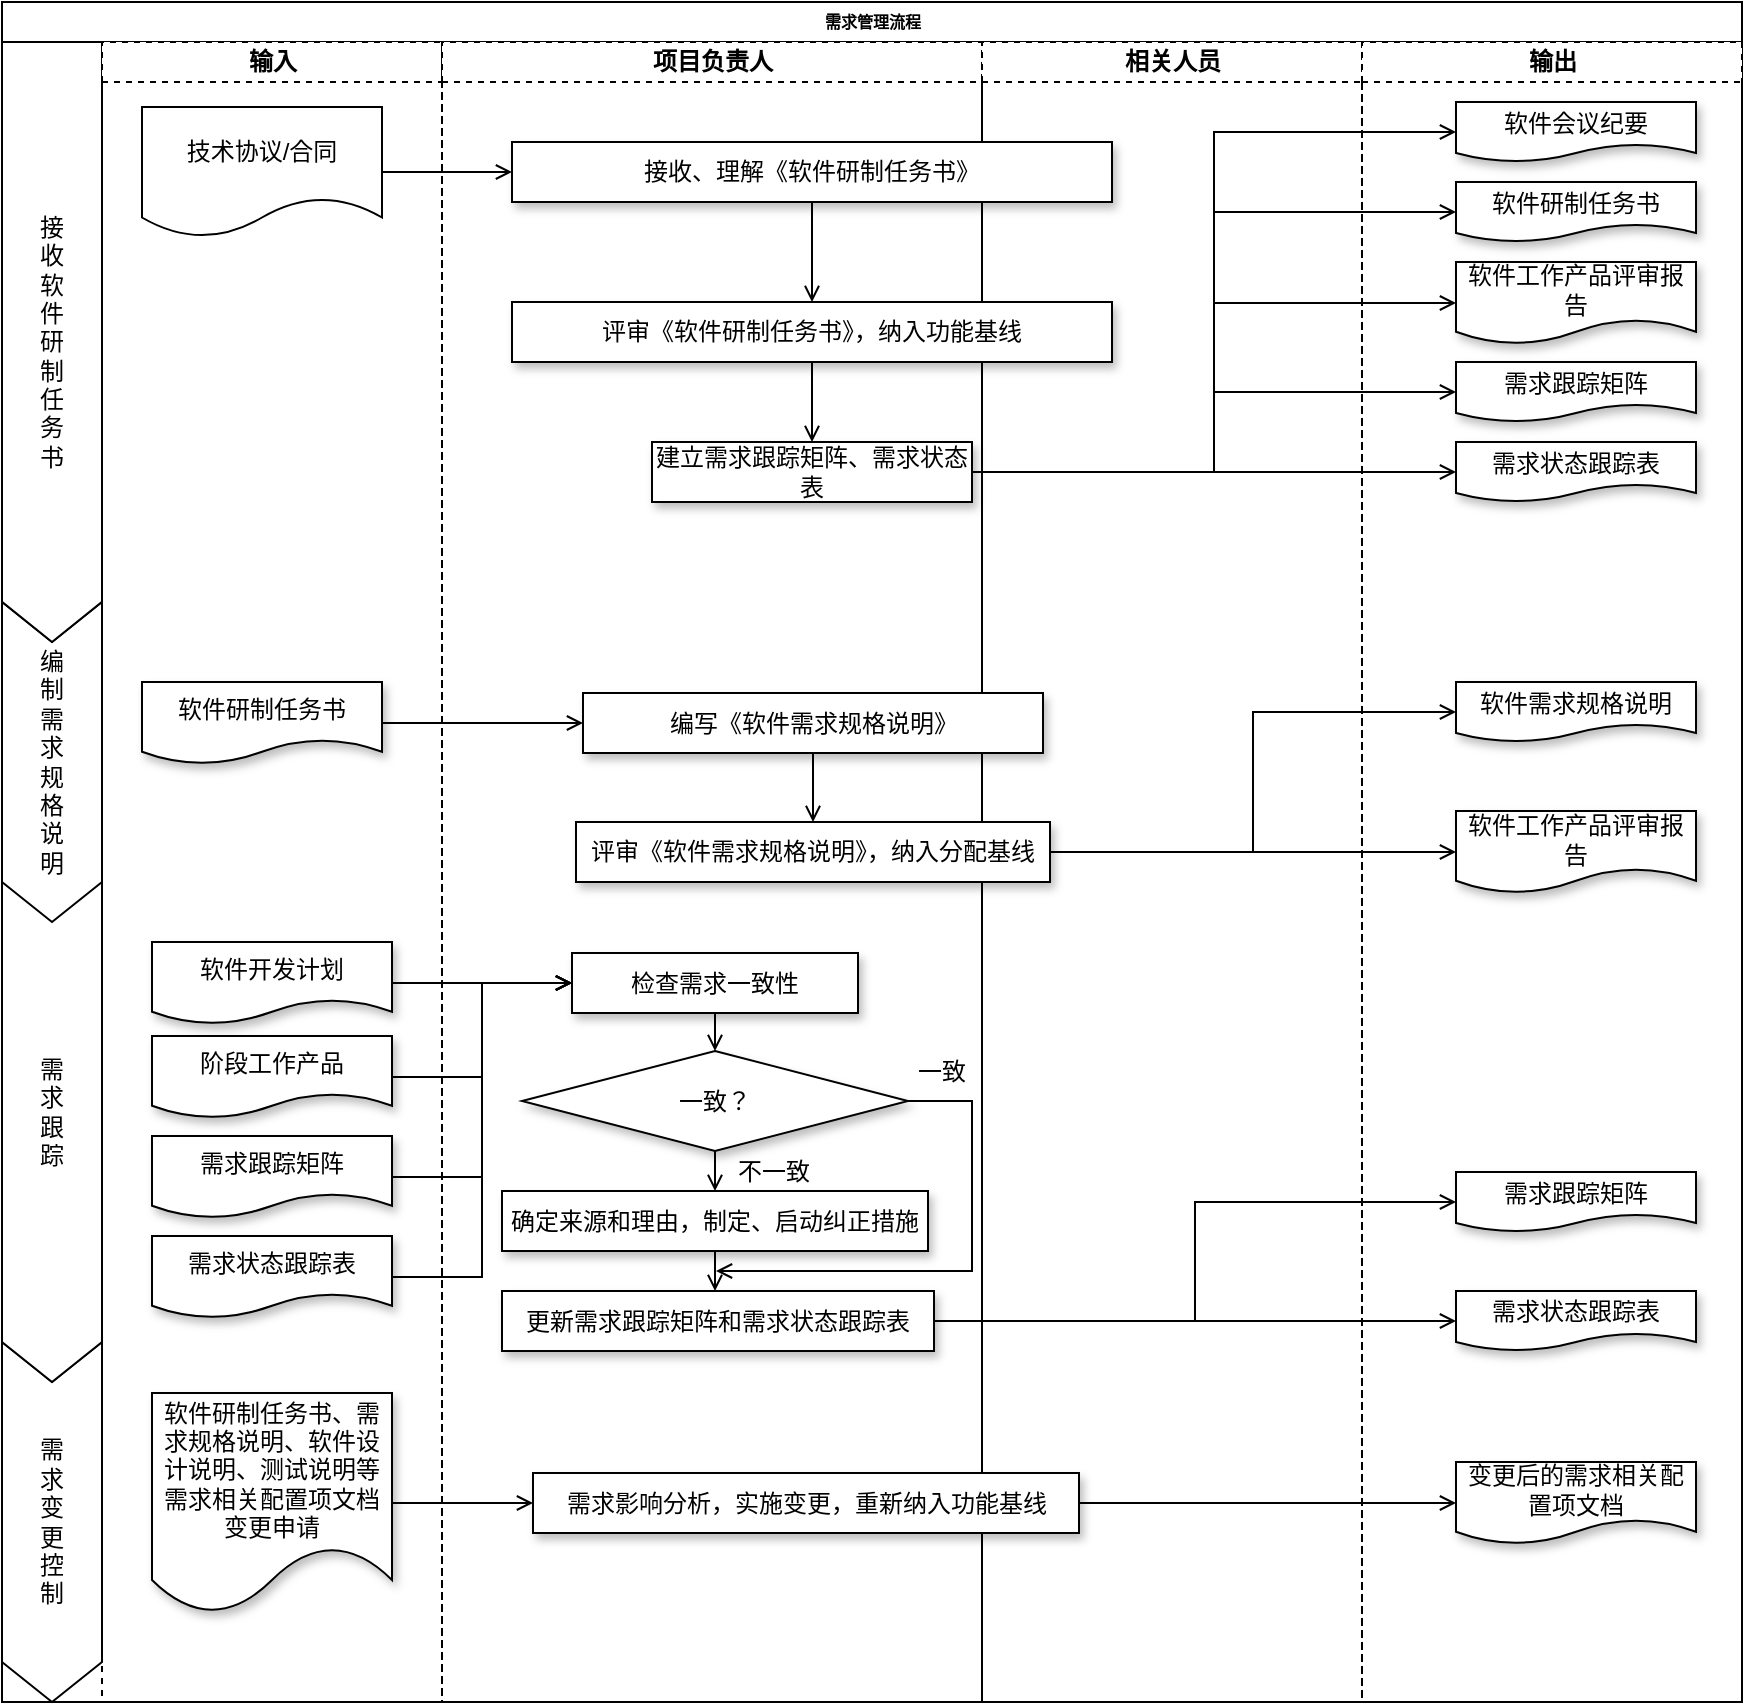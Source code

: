 <mxfile version="14.2.7" type="github">
  <diagram id="BIFD0itbEsLKPEQYxmJw" name="Page-1">
    <mxGraphModel dx="1422" dy="706" grid="1" gridSize="10" guides="1" tooltips="1" connect="1" arrows="1" fold="1" page="1" pageScale="1" pageWidth="827" pageHeight="1169" math="0" shadow="0">
      <root>
        <mxCell id="0" />
        <mxCell id="1" parent="0" />
        <mxCell id="5naSUm5lGmLeOfdFWZ7L-22" value="需求管理流程" style="swimlane;html=1;childLayout=stackLayout;startSize=20;rounded=0;shadow=0;labelBackgroundColor=none;strokeWidth=1;fontFamily=Verdana;fontSize=8;align=center;" parent="1" vertex="1">
          <mxGeometry width="870" height="850" as="geometry">
            <mxRectangle x="20" y="940" width="60" height="20" as="alternateBounds" />
          </mxGeometry>
        </mxCell>
        <mxCell id="1lWDXWaLe5CV8tnP0nUf-1" value="" style="group" parent="5naSUm5lGmLeOfdFWZ7L-22" vertex="1" connectable="0">
          <mxGeometry y="20" width="50" height="830" as="geometry" />
        </mxCell>
        <mxCell id="1lWDXWaLe5CV8tnP0nUf-2" value="需&lt;br&gt;求&lt;br&gt;变&lt;br&gt;更&lt;br&gt;控&lt;br&gt;制" style="shape=step;perimeter=stepPerimeter;whiteSpace=wrap;html=1;fixedSize=1;size=20;direction=south;" parent="1lWDXWaLe5CV8tnP0nUf-1" vertex="1">
          <mxGeometry y="650" width="50" height="180" as="geometry" />
        </mxCell>
        <mxCell id="1lWDXWaLe5CV8tnP0nUf-3" value="需&lt;br&gt;求&lt;br&gt;跟&lt;br&gt;踪" style="shape=step;perimeter=stepPerimeter;whiteSpace=wrap;html=1;fixedSize=1;size=20;direction=south;" parent="1lWDXWaLe5CV8tnP0nUf-1" vertex="1">
          <mxGeometry y="400" width="50" height="270" as="geometry" />
        </mxCell>
        <mxCell id="1lWDXWaLe5CV8tnP0nUf-4" value="编&lt;br&gt;制&lt;br&gt;需&lt;br&gt;求&lt;br&gt;规&lt;br&gt;格&lt;br&gt;说&lt;br&gt;明" style="shape=step;perimeter=stepPerimeter;whiteSpace=wrap;html=1;fixedSize=1;size=20;direction=south;" parent="1lWDXWaLe5CV8tnP0nUf-1" vertex="1">
          <mxGeometry y="280" width="50" height="160" as="geometry" />
        </mxCell>
        <mxCell id="1lWDXWaLe5CV8tnP0nUf-5" value="接&lt;br&gt;收&lt;br&gt;软&lt;br&gt;件&lt;br&gt;研&lt;br&gt;制&lt;br&gt;任&lt;br&gt;务&lt;br&gt;书" style="shape=offPageConnector;whiteSpace=wrap;html=1;size=0.067;" parent="1lWDXWaLe5CV8tnP0nUf-1" vertex="1">
          <mxGeometry width="50" height="300" as="geometry" />
        </mxCell>
        <mxCell id="5naSUm5lGmLeOfdFWZ7L-23" value="输入" style="swimlane;html=1;startSize=20;dashed=1;" parent="5naSUm5lGmLeOfdFWZ7L-22" vertex="1">
          <mxGeometry x="50" y="20" width="170" height="830" as="geometry" />
        </mxCell>
        <mxCell id="5naSUm5lGmLeOfdFWZ7L-68" value="技术协议/合同" style="shape=document;whiteSpace=wrap;html=1;boundedLbl=1;fontSize=12;" parent="5naSUm5lGmLeOfdFWZ7L-23" vertex="1">
          <mxGeometry x="20" y="32.5" width="120" height="65" as="geometry" />
        </mxCell>
        <mxCell id="5naSUm5lGmLeOfdFWZ7L-151" value="软件研制任务书" style="shape=document;whiteSpace=wrap;html=1;boundedLbl=1;shadow=1;fontSize=12;" parent="5naSUm5lGmLeOfdFWZ7L-23" vertex="1">
          <mxGeometry x="20" y="320" width="120" height="41" as="geometry" />
        </mxCell>
        <mxCell id="5naSUm5lGmLeOfdFWZ7L-157" value="软件研制任务书、需求规格说明、软件设计说明、测试说明等需求相关配置项文档变更申请" style="shape=document;whiteSpace=wrap;html=1;boundedLbl=1;shadow=1;fontSize=12;" parent="5naSUm5lGmLeOfdFWZ7L-23" vertex="1">
          <mxGeometry x="25" y="675.5" width="120" height="110" as="geometry" />
        </mxCell>
        <mxCell id="5naSUm5lGmLeOfdFWZ7L-166" value="软件开发计划" style="shape=document;whiteSpace=wrap;html=1;boundedLbl=1;shadow=1;fontSize=12;" parent="5naSUm5lGmLeOfdFWZ7L-23" vertex="1">
          <mxGeometry x="25" y="450" width="120" height="41" as="geometry" />
        </mxCell>
        <mxCell id="5naSUm5lGmLeOfdFWZ7L-167" value="阶段工作产品" style="shape=document;whiteSpace=wrap;html=1;boundedLbl=1;shadow=1;fontSize=12;" parent="5naSUm5lGmLeOfdFWZ7L-23" vertex="1">
          <mxGeometry x="25" y="497" width="120" height="41" as="geometry" />
        </mxCell>
        <mxCell id="5naSUm5lGmLeOfdFWZ7L-168" value="需求跟踪矩阵" style="shape=document;whiteSpace=wrap;html=1;boundedLbl=1;shadow=1;fontSize=12;" parent="5naSUm5lGmLeOfdFWZ7L-23" vertex="1">
          <mxGeometry x="25" y="547" width="120" height="41" as="geometry" />
        </mxCell>
        <mxCell id="5naSUm5lGmLeOfdFWZ7L-169" value="需求状态跟踪表" style="shape=document;whiteSpace=wrap;html=1;boundedLbl=1;shadow=1;fontSize=12;" parent="5naSUm5lGmLeOfdFWZ7L-23" vertex="1">
          <mxGeometry x="25" y="597" width="120" height="41" as="geometry" />
        </mxCell>
        <mxCell id="5naSUm5lGmLeOfdFWZ7L-49" value="项目负责人" style="swimlane;html=1;startSize=20;dashed=1;" parent="5naSUm5lGmLeOfdFWZ7L-22" vertex="1">
          <mxGeometry x="220" y="20" width="270" height="830" as="geometry" />
        </mxCell>
        <mxCell id="5naSUm5lGmLeOfdFWZ7L-172" style="edgeStyle=elbowEdgeStyle;rounded=0;orthogonalLoop=1;jettySize=auto;html=1;entryX=0.5;entryY=0;entryDx=0;entryDy=0;fontSize=12;endArrow=open;endFill=0;" parent="5naSUm5lGmLeOfdFWZ7L-49" source="5naSUm5lGmLeOfdFWZ7L-170" target="5naSUm5lGmLeOfdFWZ7L-171" edge="1">
          <mxGeometry relative="1" as="geometry" />
        </mxCell>
        <mxCell id="5naSUm5lGmLeOfdFWZ7L-170" value="检查需求一致性" style="rounded=0;whiteSpace=wrap;html=1;shadow=1;fontSize=12;" parent="5naSUm5lGmLeOfdFWZ7L-49" vertex="1">
          <mxGeometry x="65" y="455.5" width="143" height="30" as="geometry" />
        </mxCell>
        <mxCell id="5naSUm5lGmLeOfdFWZ7L-178" style="edgeStyle=elbowEdgeStyle;rounded=0;orthogonalLoop=1;jettySize=auto;html=1;endArrow=open;endFill=0;fontSize=12;" parent="5naSUm5lGmLeOfdFWZ7L-49" source="5naSUm5lGmLeOfdFWZ7L-171" target="5naSUm5lGmLeOfdFWZ7L-173" edge="1">
          <mxGeometry relative="1" as="geometry" />
        </mxCell>
        <mxCell id="5naSUm5lGmLeOfdFWZ7L-210" style="edgeStyle=orthogonalEdgeStyle;rounded=0;sketch=0;orthogonalLoop=1;jettySize=auto;html=1;endArrow=open;endFill=0;strokeColor=#000000;exitX=1;exitY=0.5;exitDx=0;exitDy=0;" parent="5naSUm5lGmLeOfdFWZ7L-49" source="5naSUm5lGmLeOfdFWZ7L-171" edge="1">
          <mxGeometry relative="1" as="geometry">
            <mxPoint x="193.4" y="539.5" as="sourcePoint" />
            <mxPoint x="137" y="615" as="targetPoint" />
            <Array as="points">
              <mxPoint x="265" y="529.5" />
              <mxPoint x="265" y="614.5" />
              <mxPoint x="137" y="614.5" />
            </Array>
          </mxGeometry>
        </mxCell>
        <mxCell id="5naSUm5lGmLeOfdFWZ7L-171" value="一致？" style="rhombus;whiteSpace=wrap;html=1;shadow=1;fontSize=12;" parent="5naSUm5lGmLeOfdFWZ7L-49" vertex="1">
          <mxGeometry x="40" y="504.5" width="193" height="50" as="geometry" />
        </mxCell>
        <mxCell id="5naSUm5lGmLeOfdFWZ7L-179" style="edgeStyle=elbowEdgeStyle;rounded=0;orthogonalLoop=1;jettySize=auto;html=1;endArrow=open;endFill=0;fontSize=12;" parent="5naSUm5lGmLeOfdFWZ7L-49" source="5naSUm5lGmLeOfdFWZ7L-173" target="5naSUm5lGmLeOfdFWZ7L-174" edge="1">
          <mxGeometry relative="1" as="geometry" />
        </mxCell>
        <mxCell id="5naSUm5lGmLeOfdFWZ7L-173" value="确定来源和理由，制定、启动纠正措施" style="rounded=0;whiteSpace=wrap;html=1;shadow=1;fontSize=12;" parent="5naSUm5lGmLeOfdFWZ7L-49" vertex="1">
          <mxGeometry x="30" y="574.5" width="213" height="30" as="geometry" />
        </mxCell>
        <mxCell id="5naSUm5lGmLeOfdFWZ7L-174" value="更新需求跟踪矩阵和需求状态跟踪表" style="rounded=0;whiteSpace=wrap;html=1;shadow=1;fontSize=12;" parent="5naSUm5lGmLeOfdFWZ7L-49" vertex="1">
          <mxGeometry x="30" y="624.5" width="216" height="30" as="geometry" />
        </mxCell>
        <mxCell id="5naSUm5lGmLeOfdFWZ7L-211" value="一致" style="text;html=1;strokeColor=none;fillColor=none;align=center;verticalAlign=middle;whiteSpace=wrap;rounded=0;dashed=1;sketch=0;" parent="5naSUm5lGmLeOfdFWZ7L-49" vertex="1">
          <mxGeometry x="230" y="504.5" width="40" height="20" as="geometry" />
        </mxCell>
        <mxCell id="5naSUm5lGmLeOfdFWZ7L-212" value="不一致" style="text;html=1;strokeColor=none;fillColor=none;align=center;verticalAlign=middle;whiteSpace=wrap;rounded=0;dashed=1;sketch=0;" parent="5naSUm5lGmLeOfdFWZ7L-49" vertex="1">
          <mxGeometry x="146" y="554.5" width="40" height="20" as="geometry" />
        </mxCell>
        <mxCell id="5naSUm5lGmLeOfdFWZ7L-58" value="相关人员" style="swimlane;html=1;startSize=20;dashed=1;" parent="5naSUm5lGmLeOfdFWZ7L-22" vertex="1">
          <mxGeometry x="490" y="20" width="190" height="830" as="geometry" />
        </mxCell>
        <mxCell id="5naSUm5lGmLeOfdFWZ7L-65" value="输出" style="swimlane;html=1;startSize=20;dashed=1;" parent="5naSUm5lGmLeOfdFWZ7L-22" vertex="1">
          <mxGeometry x="680" y="20" width="190" height="830" as="geometry" />
        </mxCell>
        <mxCell id="5naSUm5lGmLeOfdFWZ7L-136" value="需求状态跟踪表" style="shape=document;whiteSpace=wrap;html=1;boundedLbl=1;shadow=1;fontSize=12;" parent="5naSUm5lGmLeOfdFWZ7L-65" vertex="1">
          <mxGeometry x="47" y="200" width="120" height="30" as="geometry" />
        </mxCell>
        <mxCell id="5naSUm5lGmLeOfdFWZ7L-147" value="软件工作产品评审报告" style="shape=document;whiteSpace=wrap;html=1;boundedLbl=1;shadow=1;fontSize=12;" parent="5naSUm5lGmLeOfdFWZ7L-65" vertex="1">
          <mxGeometry x="47" y="110" width="120" height="41" as="geometry" />
        </mxCell>
        <mxCell id="5naSUm5lGmLeOfdFWZ7L-154" value="软件需求规格说明" style="shape=document;whiteSpace=wrap;html=1;boundedLbl=1;shadow=1;fontSize=12;" parent="5naSUm5lGmLeOfdFWZ7L-65" vertex="1">
          <mxGeometry x="47" y="320" width="120" height="30" as="geometry" />
        </mxCell>
        <mxCell id="5naSUm5lGmLeOfdFWZ7L-165" value="变更后的需求相关配置项文档" style="shape=document;whiteSpace=wrap;html=1;boundedLbl=1;shadow=1;fontSize=12;" parent="5naSUm5lGmLeOfdFWZ7L-65" vertex="1">
          <mxGeometry x="47" y="710" width="120" height="41" as="geometry" />
        </mxCell>
        <mxCell id="5naSUm5lGmLeOfdFWZ7L-187" value="需求跟踪矩阵" style="shape=document;whiteSpace=wrap;html=1;boundedLbl=1;shadow=1;fontSize=12;" parent="5naSUm5lGmLeOfdFWZ7L-65" vertex="1">
          <mxGeometry x="47" y="565" width="120" height="30" as="geometry" />
        </mxCell>
        <mxCell id="5naSUm5lGmLeOfdFWZ7L-190" value="需求状态跟踪表" style="shape=document;whiteSpace=wrap;html=1;boundedLbl=1;shadow=1;fontSize=12;" parent="5naSUm5lGmLeOfdFWZ7L-65" vertex="1">
          <mxGeometry x="47" y="624.5" width="120" height="30" as="geometry" />
        </mxCell>
        <mxCell id="5naSUm5lGmLeOfdFWZ7L-196" value="软件工作产品评审报告" style="shape=document;whiteSpace=wrap;html=1;boundedLbl=1;shadow=1;fontSize=12;" parent="5naSUm5lGmLeOfdFWZ7L-65" vertex="1">
          <mxGeometry x="47" y="384.5" width="120" height="41" as="geometry" />
        </mxCell>
        <mxCell id="sdpFqhdl4siTFcLU0Acr-8" value="软件研制任务书" style="shape=document;whiteSpace=wrap;html=1;boundedLbl=1;shadow=1;fontSize=12;" parent="5naSUm5lGmLeOfdFWZ7L-65" vertex="1">
          <mxGeometry x="47" y="70" width="120" height="30" as="geometry" />
        </mxCell>
        <mxCell id="sdpFqhdl4siTFcLU0Acr-9" value="软件会议纪要" style="shape=document;whiteSpace=wrap;html=1;boundedLbl=1;shadow=1;fontSize=12;" parent="5naSUm5lGmLeOfdFWZ7L-65" vertex="1">
          <mxGeometry x="47" y="30" width="120" height="30" as="geometry" />
        </mxCell>
        <mxCell id="sdpFqhdl4siTFcLU0Acr-21" style="edgeStyle=orthogonalEdgeStyle;rounded=0;orthogonalLoop=1;jettySize=auto;html=1;endArrow=open;endFill=0;" parent="5naSUm5lGmLeOfdFWZ7L-22" source="5naSUm5lGmLeOfdFWZ7L-166" target="5naSUm5lGmLeOfdFWZ7L-170" edge="1">
          <mxGeometry relative="1" as="geometry" />
        </mxCell>
        <mxCell id="sdpFqhdl4siTFcLU0Acr-22" style="edgeStyle=orthogonalEdgeStyle;rounded=0;orthogonalLoop=1;jettySize=auto;html=1;entryX=0;entryY=0.5;entryDx=0;entryDy=0;endArrow=open;endFill=0;" parent="5naSUm5lGmLeOfdFWZ7L-22" source="5naSUm5lGmLeOfdFWZ7L-167" target="5naSUm5lGmLeOfdFWZ7L-170" edge="1">
          <mxGeometry relative="1" as="geometry" />
        </mxCell>
        <mxCell id="sdpFqhdl4siTFcLU0Acr-23" style="edgeStyle=orthogonalEdgeStyle;rounded=0;orthogonalLoop=1;jettySize=auto;html=1;entryX=0;entryY=0.5;entryDx=0;entryDy=0;endArrow=open;endFill=0;" parent="5naSUm5lGmLeOfdFWZ7L-22" source="5naSUm5lGmLeOfdFWZ7L-168" target="5naSUm5lGmLeOfdFWZ7L-170" edge="1">
          <mxGeometry relative="1" as="geometry" />
        </mxCell>
        <mxCell id="sdpFqhdl4siTFcLU0Acr-24" style="edgeStyle=orthogonalEdgeStyle;rounded=0;orthogonalLoop=1;jettySize=auto;html=1;entryX=0;entryY=0.5;entryDx=0;entryDy=0;endArrow=open;endFill=0;" parent="5naSUm5lGmLeOfdFWZ7L-22" source="5naSUm5lGmLeOfdFWZ7L-169" target="5naSUm5lGmLeOfdFWZ7L-170" edge="1">
          <mxGeometry relative="1" as="geometry" />
        </mxCell>
        <mxCell id="sdpFqhdl4siTFcLU0Acr-25" style="edgeStyle=orthogonalEdgeStyle;rounded=0;orthogonalLoop=1;jettySize=auto;html=1;entryX=0;entryY=0.5;entryDx=0;entryDy=0;endArrow=open;endFill=0;" parent="5naSUm5lGmLeOfdFWZ7L-22" source="5naSUm5lGmLeOfdFWZ7L-174" target="5naSUm5lGmLeOfdFWZ7L-190" edge="1">
          <mxGeometry relative="1" as="geometry" />
        </mxCell>
        <mxCell id="sdpFqhdl4siTFcLU0Acr-26" style="edgeStyle=orthogonalEdgeStyle;rounded=0;orthogonalLoop=1;jettySize=auto;html=1;entryX=0;entryY=0.5;entryDx=0;entryDy=0;endArrow=open;endFill=0;" parent="5naSUm5lGmLeOfdFWZ7L-22" source="5naSUm5lGmLeOfdFWZ7L-174" target="5naSUm5lGmLeOfdFWZ7L-187" edge="1">
          <mxGeometry relative="1" as="geometry" />
        </mxCell>
        <mxCell id="sdpFqhdl4siTFcLU0Acr-11" style="edgeStyle=orthogonalEdgeStyle;rounded=0;orthogonalLoop=1;jettySize=auto;html=1;entryX=0;entryY=0.5;entryDx=0;entryDy=0;endArrow=open;endFill=0;" parent="1" source="5naSUm5lGmLeOfdFWZ7L-127" target="5naSUm5lGmLeOfdFWZ7L-136" edge="1">
          <mxGeometry relative="1" as="geometry" />
        </mxCell>
        <mxCell id="sdpFqhdl4siTFcLU0Acr-13" style="edgeStyle=orthogonalEdgeStyle;rounded=0;orthogonalLoop=1;jettySize=auto;html=1;entryX=0;entryY=0.5;entryDx=0;entryDy=0;endArrow=open;endFill=0;" parent="1" source="5naSUm5lGmLeOfdFWZ7L-127" target="5naSUm5lGmLeOfdFWZ7L-146" edge="1">
          <mxGeometry relative="1" as="geometry" />
        </mxCell>
        <mxCell id="sdpFqhdl4siTFcLU0Acr-14" style="edgeStyle=orthogonalEdgeStyle;rounded=0;orthogonalLoop=1;jettySize=auto;html=1;entryX=0;entryY=0.5;entryDx=0;entryDy=0;endArrow=open;endFill=0;" parent="1" source="5naSUm5lGmLeOfdFWZ7L-127" target="5naSUm5lGmLeOfdFWZ7L-147" edge="1">
          <mxGeometry relative="1" as="geometry" />
        </mxCell>
        <mxCell id="sdpFqhdl4siTFcLU0Acr-15" style="edgeStyle=orthogonalEdgeStyle;rounded=0;orthogonalLoop=1;jettySize=auto;html=1;entryX=0;entryY=0.5;entryDx=0;entryDy=0;endArrow=open;endFill=0;" parent="1" source="5naSUm5lGmLeOfdFWZ7L-127" target="sdpFqhdl4siTFcLU0Acr-8" edge="1">
          <mxGeometry relative="1" as="geometry" />
        </mxCell>
        <mxCell id="sdpFqhdl4siTFcLU0Acr-16" style="edgeStyle=orthogonalEdgeStyle;rounded=0;orthogonalLoop=1;jettySize=auto;html=1;entryX=0;entryY=0.5;entryDx=0;entryDy=0;endArrow=open;endFill=0;" parent="1" source="5naSUm5lGmLeOfdFWZ7L-127" target="sdpFqhdl4siTFcLU0Acr-9" edge="1">
          <mxGeometry relative="1" as="geometry" />
        </mxCell>
        <mxCell id="5naSUm5lGmLeOfdFWZ7L-127" value="建立需求跟踪矩阵、需求状态表" style="rounded=0;whiteSpace=wrap;html=1;shadow=1;fontSize=12;" parent="1" vertex="1">
          <mxGeometry x="325" y="220" width="160" height="30" as="geometry" />
        </mxCell>
        <mxCell id="5naSUm5lGmLeOfdFWZ7L-146" value="需求跟踪矩阵" style="shape=document;whiteSpace=wrap;html=1;boundedLbl=1;shadow=1;fontSize=12;" parent="1" vertex="1">
          <mxGeometry x="727" y="180" width="120" height="30" as="geometry" />
        </mxCell>
        <mxCell id="sdpFqhdl4siTFcLU0Acr-3" style="edgeStyle=orthogonalEdgeStyle;rounded=0;orthogonalLoop=1;jettySize=auto;html=1;endArrow=open;endFill=0;" parent="1" source="5naSUm5lGmLeOfdFWZ7L-135" target="5naSUm5lGmLeOfdFWZ7L-127" edge="1">
          <mxGeometry relative="1" as="geometry" />
        </mxCell>
        <mxCell id="5naSUm5lGmLeOfdFWZ7L-135" value="评审《软件研制任务书》，纳入功能基线" style="rounded=0;whiteSpace=wrap;html=1;shadow=1;fontSize=12;" parent="1" vertex="1">
          <mxGeometry x="255" y="150" width="300" height="30" as="geometry" />
        </mxCell>
        <mxCell id="sdpFqhdl4siTFcLU0Acr-2" style="edgeStyle=orthogonalEdgeStyle;rounded=0;orthogonalLoop=1;jettySize=auto;html=1;entryX=0.5;entryY=0;entryDx=0;entryDy=0;endArrow=open;endFill=0;" parent="1" source="5naSUm5lGmLeOfdFWZ7L-134" target="5naSUm5lGmLeOfdFWZ7L-135" edge="1">
          <mxGeometry relative="1" as="geometry" />
        </mxCell>
        <mxCell id="5naSUm5lGmLeOfdFWZ7L-134" value="接收、理解《软件研制任务书》" style="rounded=0;whiteSpace=wrap;html=1;shadow=1;fontSize=12;" parent="1" vertex="1">
          <mxGeometry x="255" y="70" width="300" height="30" as="geometry" />
        </mxCell>
        <mxCell id="sdpFqhdl4siTFcLU0Acr-18" style="edgeStyle=orthogonalEdgeStyle;rounded=0;orthogonalLoop=1;jettySize=auto;html=1;entryX=0.5;entryY=0;entryDx=0;entryDy=0;endArrow=open;endFill=0;" parent="1" source="5naSUm5lGmLeOfdFWZ7L-152" target="5naSUm5lGmLeOfdFWZ7L-153" edge="1">
          <mxGeometry relative="1" as="geometry" />
        </mxCell>
        <mxCell id="5naSUm5lGmLeOfdFWZ7L-152" value="编写《软件需求规格说明》" style="rounded=0;whiteSpace=wrap;html=1;shadow=1;fontSize=12;" parent="1" vertex="1">
          <mxGeometry x="290.5" y="345.5" width="230" height="30" as="geometry" />
        </mxCell>
        <mxCell id="sdpFqhdl4siTFcLU0Acr-19" style="edgeStyle=orthogonalEdgeStyle;rounded=0;orthogonalLoop=1;jettySize=auto;html=1;entryX=0;entryY=0.5;entryDx=0;entryDy=0;endArrow=open;endFill=0;" parent="1" source="5naSUm5lGmLeOfdFWZ7L-153" target="5naSUm5lGmLeOfdFWZ7L-196" edge="1">
          <mxGeometry relative="1" as="geometry">
            <Array as="points">
              <mxPoint x="524" y="425" />
            </Array>
          </mxGeometry>
        </mxCell>
        <mxCell id="sdpFqhdl4siTFcLU0Acr-20" style="edgeStyle=orthogonalEdgeStyle;rounded=0;orthogonalLoop=1;jettySize=auto;html=1;entryX=0;entryY=0.5;entryDx=0;entryDy=0;endArrow=open;endFill=0;" parent="1" source="5naSUm5lGmLeOfdFWZ7L-153" target="5naSUm5lGmLeOfdFWZ7L-154" edge="1">
          <mxGeometry relative="1" as="geometry" />
        </mxCell>
        <mxCell id="5naSUm5lGmLeOfdFWZ7L-153" value="评审《软件需求规格说明》，纳入分配基线" style="rounded=0;whiteSpace=wrap;html=1;shadow=1;fontSize=12;" parent="1" vertex="1">
          <mxGeometry x="287" y="410" width="237" height="30" as="geometry" />
        </mxCell>
        <mxCell id="5naSUm5lGmLeOfdFWZ7L-195" style="edgeStyle=orthogonalEdgeStyle;rounded=0;sketch=0;orthogonalLoop=1;jettySize=auto;html=1;entryX=0;entryY=0.5;entryDx=0;entryDy=0;endArrow=open;endFill=0;strokeColor=#000000;" parent="1" source="5naSUm5lGmLeOfdFWZ7L-161" target="5naSUm5lGmLeOfdFWZ7L-165" edge="1">
          <mxGeometry relative="1" as="geometry" />
        </mxCell>
        <mxCell id="5naSUm5lGmLeOfdFWZ7L-161" value="需求影响分析，实施变更，重新纳入功能基线" style="rounded=0;whiteSpace=wrap;html=1;shadow=1;fontSize=12;" parent="1" vertex="1">
          <mxGeometry x="265.5" y="735.5" width="273" height="30" as="geometry" />
        </mxCell>
        <mxCell id="5naSUm5lGmLeOfdFWZ7L-194" style="edgeStyle=orthogonalEdgeStyle;rounded=0;sketch=0;orthogonalLoop=1;jettySize=auto;html=1;endArrow=open;endFill=0;strokeColor=#000000;" parent="1" source="5naSUm5lGmLeOfdFWZ7L-157" target="5naSUm5lGmLeOfdFWZ7L-161" edge="1">
          <mxGeometry relative="1" as="geometry" />
        </mxCell>
        <mxCell id="sdpFqhdl4siTFcLU0Acr-1" style="edgeStyle=orthogonalEdgeStyle;rounded=0;orthogonalLoop=1;jettySize=auto;html=1;entryX=0;entryY=0.5;entryDx=0;entryDy=0;endArrow=open;endFill=0;" parent="1" source="5naSUm5lGmLeOfdFWZ7L-68" target="5naSUm5lGmLeOfdFWZ7L-134" edge="1">
          <mxGeometry relative="1" as="geometry" />
        </mxCell>
        <mxCell id="sdpFqhdl4siTFcLU0Acr-17" style="edgeStyle=orthogonalEdgeStyle;rounded=0;orthogonalLoop=1;jettySize=auto;html=1;entryX=0;entryY=0.5;entryDx=0;entryDy=0;endArrow=open;endFill=0;" parent="1" source="5naSUm5lGmLeOfdFWZ7L-151" target="5naSUm5lGmLeOfdFWZ7L-152" edge="1">
          <mxGeometry relative="1" as="geometry" />
        </mxCell>
      </root>
    </mxGraphModel>
  </diagram>
</mxfile>
